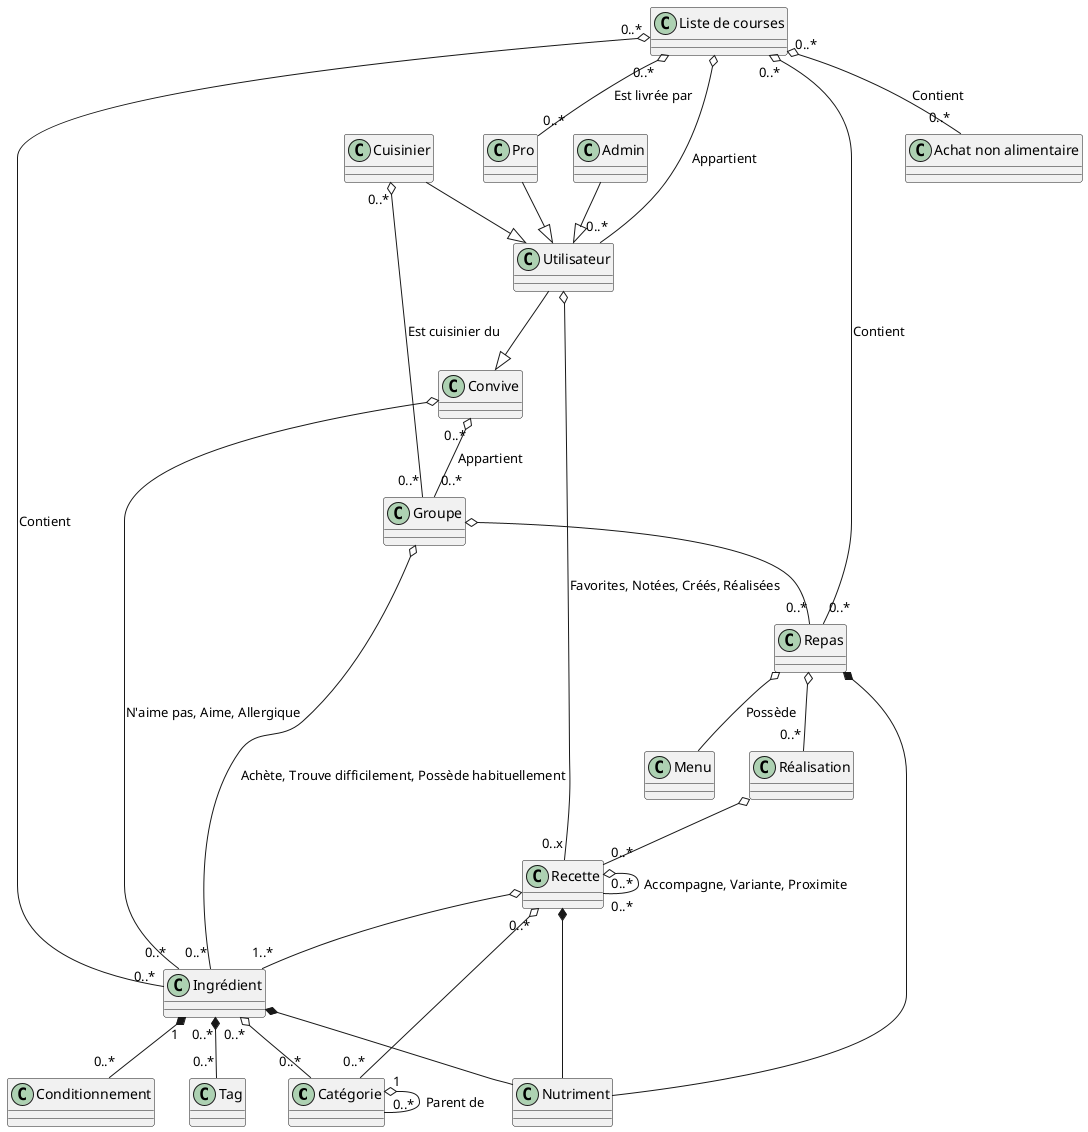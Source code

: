 @startuml
Catégorie "1" o-- "0..*" Catégorie : "Parent de"
Ingrédient "0..*" o-- "0..*" Catégorie
Recette "0..*" o-- "0..*" Catégorie
Ingrédient "0..*" *-- "0..*" Tag
Ingrédient "1" *-- "0..*" Conditionnement
Ingrédient *-- Nutriment
Recette o-- "1..*" Ingrédient
Recette "0..*" o-- "0..*" Recette : Accompagne, Variante, Proximite
Recette *-- Nutriment
Repas *-- Nutriment
Réalisation o-- "0..*" Recette
Repas  o-- "0..*" Réalisation
Repas  o-- Menu : Possède
Utilisateur o-- "0..x" Recette : Favorites, Notées, Créés, Réalisées
Pro --|> Utilisateur
Admin --|> Utilisateur
Cuisinier --|> Utilisateur
Utilisateur --|> Convive
Convive o-- "0..*" Ingrédient : "N'aime pas, Aime, Allergique"
Cuisinier "0..*" o-- "0..*" Groupe : "Est cuisinier du "
Convive "0..*" o-- "0..*" Groupe : "Appartient"
Groupe o-- "0..*" Repas
Groupe o-- "0..*" Ingrédient : "Achète, Trouve difficilement, Possède habituellement"
"Liste de courses" "0..*" o-- "0..*" Ingrédient : "Contient"
"Liste de courses" "0..*" o-- "0..*" "Achat non alimentaire" : "Contient"
"Liste de courses" "0..*" o-- "0..*" "Pro" : "Est livrée par"
"Liste de courses" "0..*" o-- "0..*" Repas : "Contient"
"Liste de courses" o-- "0..*" Utilisateur : "Appartient"
@enduml

